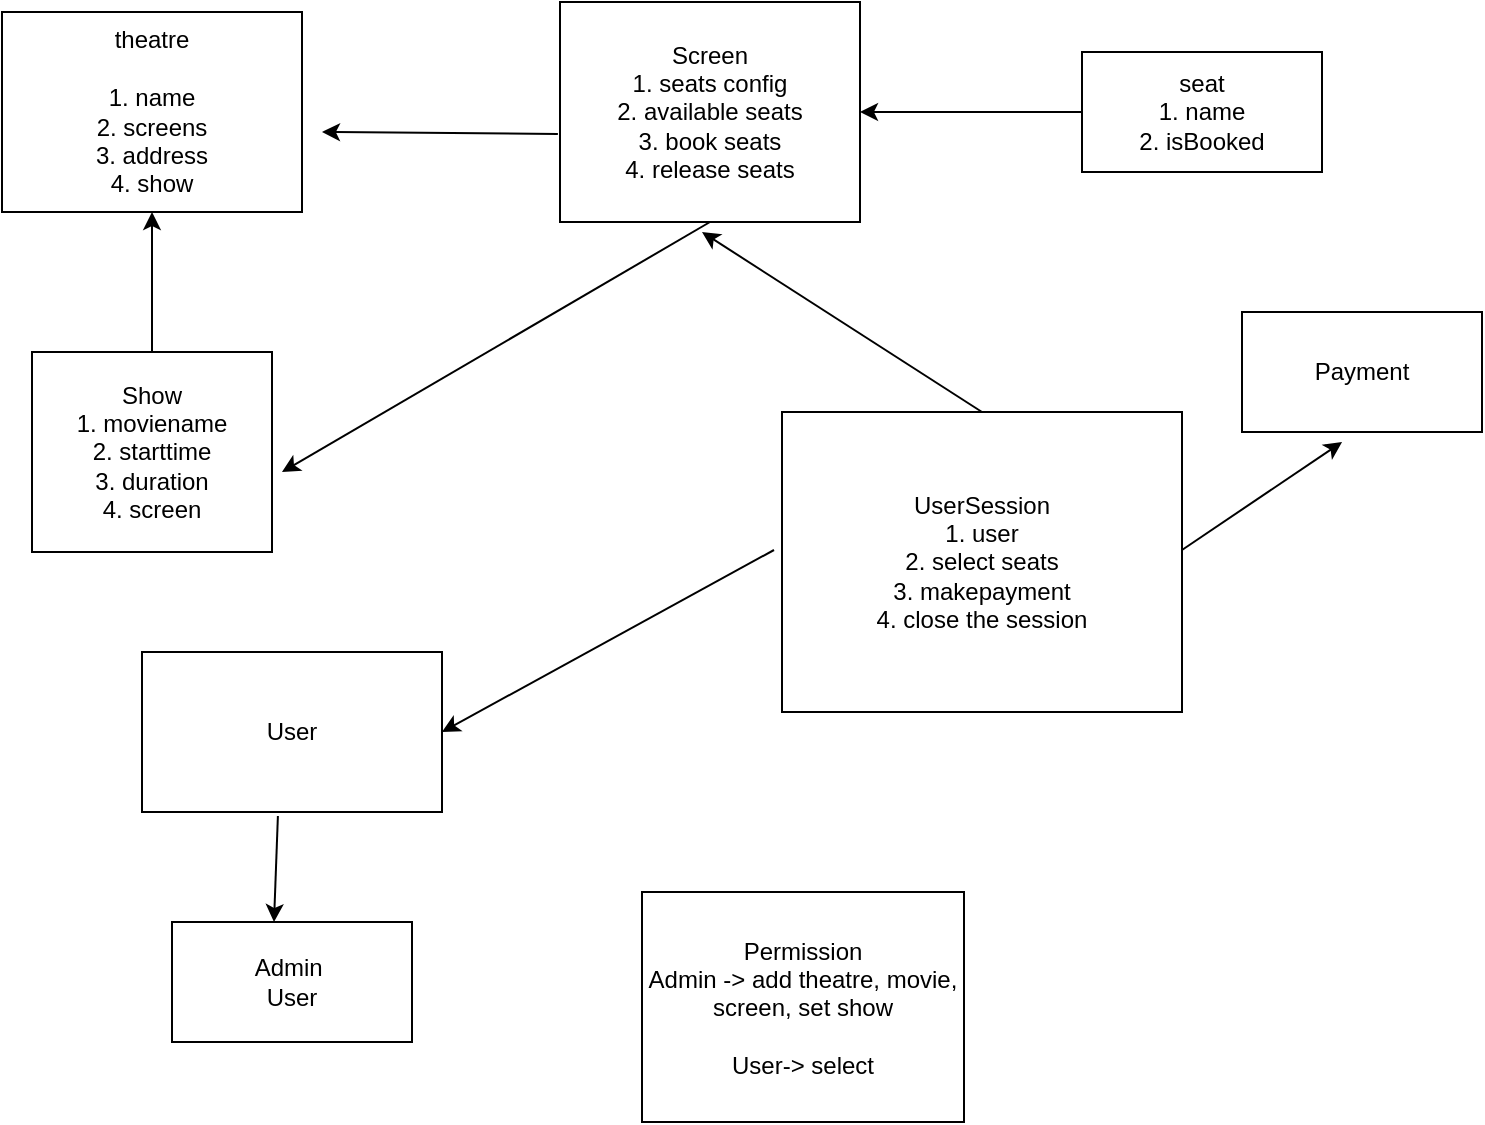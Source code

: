 <mxfile version="21.7.4" type="device">
  <diagram id="C5RBs43oDa-KdzZeNtuy" name="Page-1">
    <mxGraphModel dx="1434" dy="758" grid="1" gridSize="10" guides="1" tooltips="1" connect="1" arrows="1" fold="1" page="1" pageScale="1" pageWidth="827" pageHeight="1169" math="0" shadow="0">
      <root>
        <mxCell id="WIyWlLk6GJQsqaUBKTNV-0" />
        <mxCell id="WIyWlLk6GJQsqaUBKTNV-1" parent="WIyWlLk6GJQsqaUBKTNV-0" />
        <mxCell id="3egSwVmxHx5lHFSijD5x-0" value="theatre&lt;br&gt;&lt;br&gt;1. name&lt;br&gt;2. screens&lt;br&gt;3. address&lt;br&gt;4. show" style="rounded=0;whiteSpace=wrap;html=1;" vertex="1" parent="WIyWlLk6GJQsqaUBKTNV-1">
          <mxGeometry x="60" y="70" width="150" height="100" as="geometry" />
        </mxCell>
        <mxCell id="3egSwVmxHx5lHFSijD5x-4" value="Screen&lt;br&gt;1. seats config&lt;br&gt;2. available seats&lt;br&gt;3. book seats&lt;br&gt;4. release seats" style="rounded=0;whiteSpace=wrap;html=1;" vertex="1" parent="WIyWlLk6GJQsqaUBKTNV-1">
          <mxGeometry x="339" y="65" width="150" height="110" as="geometry" />
        </mxCell>
        <mxCell id="3egSwVmxHx5lHFSijD5x-5" value="" style="endArrow=classic;html=1;rounded=0;exitX=-0.007;exitY=0.6;exitDx=0;exitDy=0;exitPerimeter=0;" edge="1" parent="WIyWlLk6GJQsqaUBKTNV-1" source="3egSwVmxHx5lHFSijD5x-4">
          <mxGeometry width="50" height="50" relative="1" as="geometry">
            <mxPoint x="390" y="420" as="sourcePoint" />
            <mxPoint x="220" y="130" as="targetPoint" />
          </mxGeometry>
        </mxCell>
        <mxCell id="3egSwVmxHx5lHFSijD5x-6" value="Show&lt;br&gt;1. moviename&lt;br&gt;2. starttime&lt;br&gt;3. duration&lt;br&gt;4. screen" style="rounded=0;whiteSpace=wrap;html=1;" vertex="1" parent="WIyWlLk6GJQsqaUBKTNV-1">
          <mxGeometry x="75" y="240" width="120" height="100" as="geometry" />
        </mxCell>
        <mxCell id="3egSwVmxHx5lHFSijD5x-8" value="" style="endArrow=classic;html=1;rounded=0;exitX=0.5;exitY=1;exitDx=0;exitDy=0;" edge="1" parent="WIyWlLk6GJQsqaUBKTNV-1" source="3egSwVmxHx5lHFSijD5x-4">
          <mxGeometry width="50" height="50" relative="1" as="geometry">
            <mxPoint x="390" y="420" as="sourcePoint" />
            <mxPoint x="200" y="300" as="targetPoint" />
          </mxGeometry>
        </mxCell>
        <mxCell id="3egSwVmxHx5lHFSijD5x-9" value="" style="endArrow=classic;html=1;rounded=0;entryX=0.5;entryY=1;entryDx=0;entryDy=0;" edge="1" parent="WIyWlLk6GJQsqaUBKTNV-1" source="3egSwVmxHx5lHFSijD5x-6" target="3egSwVmxHx5lHFSijD5x-0">
          <mxGeometry width="50" height="50" relative="1" as="geometry">
            <mxPoint x="390" y="420" as="sourcePoint" />
            <mxPoint x="440" y="370" as="targetPoint" />
          </mxGeometry>
        </mxCell>
        <mxCell id="3egSwVmxHx5lHFSijD5x-10" value="seat&lt;br&gt;1. name&lt;br&gt;2. isBooked" style="rounded=0;whiteSpace=wrap;html=1;" vertex="1" parent="WIyWlLk6GJQsqaUBKTNV-1">
          <mxGeometry x="600" y="90" width="120" height="60" as="geometry" />
        </mxCell>
        <mxCell id="3egSwVmxHx5lHFSijD5x-11" value="" style="endArrow=classic;html=1;rounded=0;entryX=1;entryY=0.5;entryDx=0;entryDy=0;exitX=0;exitY=0.5;exitDx=0;exitDy=0;" edge="1" parent="WIyWlLk6GJQsqaUBKTNV-1" source="3egSwVmxHx5lHFSijD5x-10" target="3egSwVmxHx5lHFSijD5x-4">
          <mxGeometry width="50" height="50" relative="1" as="geometry">
            <mxPoint x="390" y="420" as="sourcePoint" />
            <mxPoint x="440" y="370" as="targetPoint" />
          </mxGeometry>
        </mxCell>
        <mxCell id="3egSwVmxHx5lHFSijD5x-12" value="UserSession&lt;br&gt;1. user&lt;br&gt;2. select seats&lt;br&gt;3. makepayment&lt;br&gt;4. close the session&lt;br&gt;" style="rounded=0;whiteSpace=wrap;html=1;" vertex="1" parent="WIyWlLk6GJQsqaUBKTNV-1">
          <mxGeometry x="450" y="270" width="200" height="150" as="geometry" />
        </mxCell>
        <mxCell id="3egSwVmxHx5lHFSijD5x-13" value="User&lt;br&gt;" style="rounded=0;whiteSpace=wrap;html=1;" vertex="1" parent="WIyWlLk6GJQsqaUBKTNV-1">
          <mxGeometry x="130" y="390" width="150" height="80" as="geometry" />
        </mxCell>
        <mxCell id="3egSwVmxHx5lHFSijD5x-14" value="" style="endArrow=classic;html=1;rounded=0;entryX=1;entryY=0.5;entryDx=0;entryDy=0;exitX=-0.02;exitY=0.46;exitDx=0;exitDy=0;exitPerimeter=0;" edge="1" parent="WIyWlLk6GJQsqaUBKTNV-1" source="3egSwVmxHx5lHFSijD5x-12" target="3egSwVmxHx5lHFSijD5x-13">
          <mxGeometry width="50" height="50" relative="1" as="geometry">
            <mxPoint x="390" y="420" as="sourcePoint" />
            <mxPoint x="440" y="370" as="targetPoint" />
          </mxGeometry>
        </mxCell>
        <mxCell id="3egSwVmxHx5lHFSijD5x-15" value="" style="endArrow=classic;html=1;rounded=0;exitX=0.5;exitY=0;exitDx=0;exitDy=0;" edge="1" parent="WIyWlLk6GJQsqaUBKTNV-1" source="3egSwVmxHx5lHFSijD5x-12">
          <mxGeometry width="50" height="50" relative="1" as="geometry">
            <mxPoint x="390" y="420" as="sourcePoint" />
            <mxPoint x="410" y="180" as="targetPoint" />
          </mxGeometry>
        </mxCell>
        <mxCell id="3egSwVmxHx5lHFSijD5x-16" value="Payment" style="rounded=0;whiteSpace=wrap;html=1;" vertex="1" parent="WIyWlLk6GJQsqaUBKTNV-1">
          <mxGeometry x="680" y="220" width="120" height="60" as="geometry" />
        </mxCell>
        <mxCell id="3egSwVmxHx5lHFSijD5x-17" value="" style="endArrow=classic;html=1;rounded=0;entryX=0.417;entryY=1.083;entryDx=0;entryDy=0;entryPerimeter=0;exitX=1;exitY=0.46;exitDx=0;exitDy=0;exitPerimeter=0;" edge="1" parent="WIyWlLk6GJQsqaUBKTNV-1" source="3egSwVmxHx5lHFSijD5x-12" target="3egSwVmxHx5lHFSijD5x-16">
          <mxGeometry width="50" height="50" relative="1" as="geometry">
            <mxPoint x="390" y="420" as="sourcePoint" />
            <mxPoint x="440" y="370" as="targetPoint" />
          </mxGeometry>
        </mxCell>
        <mxCell id="3egSwVmxHx5lHFSijD5x-18" value="Admin&amp;nbsp;&lt;br&gt;User" style="rounded=0;whiteSpace=wrap;html=1;" vertex="1" parent="WIyWlLk6GJQsqaUBKTNV-1">
          <mxGeometry x="145" y="525" width="120" height="60" as="geometry" />
        </mxCell>
        <mxCell id="3egSwVmxHx5lHFSijD5x-19" value="" style="endArrow=classic;html=1;rounded=0;exitX=0.453;exitY=1.025;exitDx=0;exitDy=0;exitPerimeter=0;entryX=0.425;entryY=0;entryDx=0;entryDy=0;entryPerimeter=0;" edge="1" parent="WIyWlLk6GJQsqaUBKTNV-1" source="3egSwVmxHx5lHFSijD5x-13" target="3egSwVmxHx5lHFSijD5x-18">
          <mxGeometry width="50" height="50" relative="1" as="geometry">
            <mxPoint x="200" y="500" as="sourcePoint" />
            <mxPoint x="250" y="450" as="targetPoint" />
          </mxGeometry>
        </mxCell>
        <mxCell id="3egSwVmxHx5lHFSijD5x-21" value="Permission&lt;br&gt;Admin -&amp;gt; add theatre, movie, screen, set show&lt;br&gt;&lt;br&gt;User-&amp;gt; select" style="rounded=0;whiteSpace=wrap;html=1;" vertex="1" parent="WIyWlLk6GJQsqaUBKTNV-1">
          <mxGeometry x="380" y="510" width="161" height="115" as="geometry" />
        </mxCell>
      </root>
    </mxGraphModel>
  </diagram>
</mxfile>
